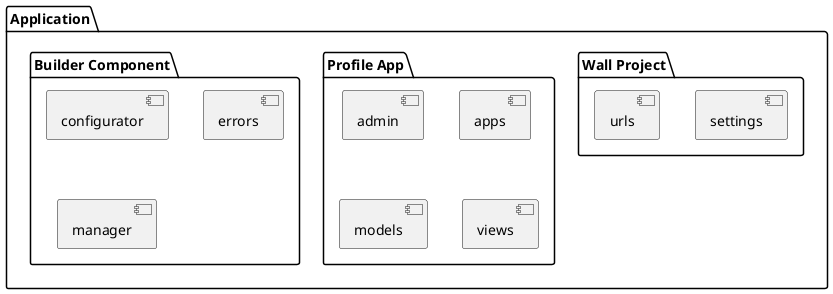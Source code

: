 @startuml
'https://plantuml.com/component-diagram


package "Application" {

    package "Wall Project" {
        [settings]
        [urls]
    }

    package "Profile App" {
        [admin]
        [apps]
        [models]
        [urls]
        [views]
    }

    package "Builder Component" {
        [configurator]
        [errors]
        [manager]
    }
}

@enduml